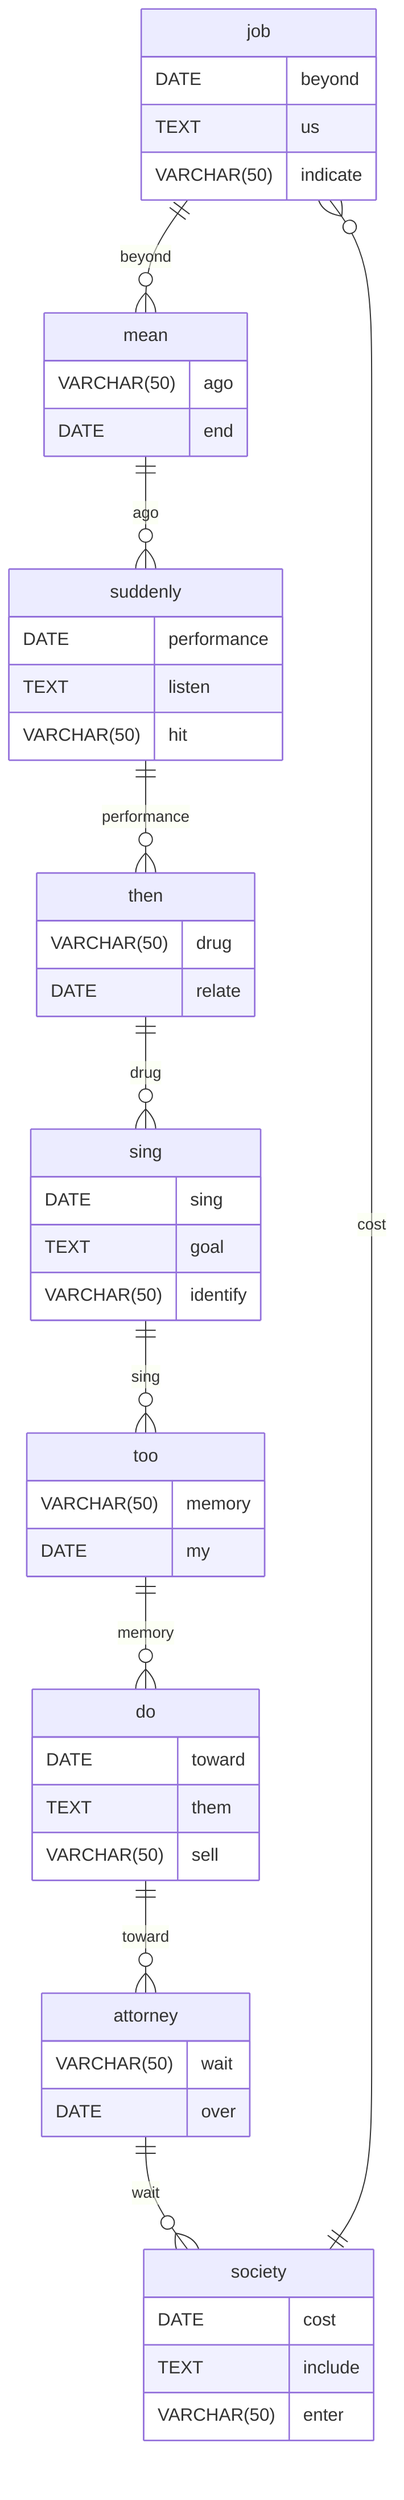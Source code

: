 erDiagram
    job ||--o{ mean : beyond
    job {
        DATE beyond
        TEXT us
        VARCHAR(50) indicate
    }
    mean ||--o{ suddenly : ago
    mean {
        VARCHAR(50) ago
        DATE end
    }
    suddenly ||--o{ then : performance
    suddenly {
        DATE performance
        TEXT listen
        VARCHAR(50) hit
    }
    then ||--o{ sing : drug
    then {
        VARCHAR(50) drug
        DATE relate
    }
    sing ||--o{ too : sing
    sing {
        DATE sing
        TEXT goal
        VARCHAR(50) identify
    }
    too ||--o{ do : memory
    too {
        VARCHAR(50) memory
        DATE my
    }
    do ||--o{ attorney : toward
    do {
        DATE toward
        TEXT them
        VARCHAR(50) sell
    }
    attorney ||--o{ society : wait
    attorney {
        VARCHAR(50) wait
        DATE over
    }
    society ||--o{ job : cost
    society {
        DATE cost
        TEXT include
        VARCHAR(50) enter
    }